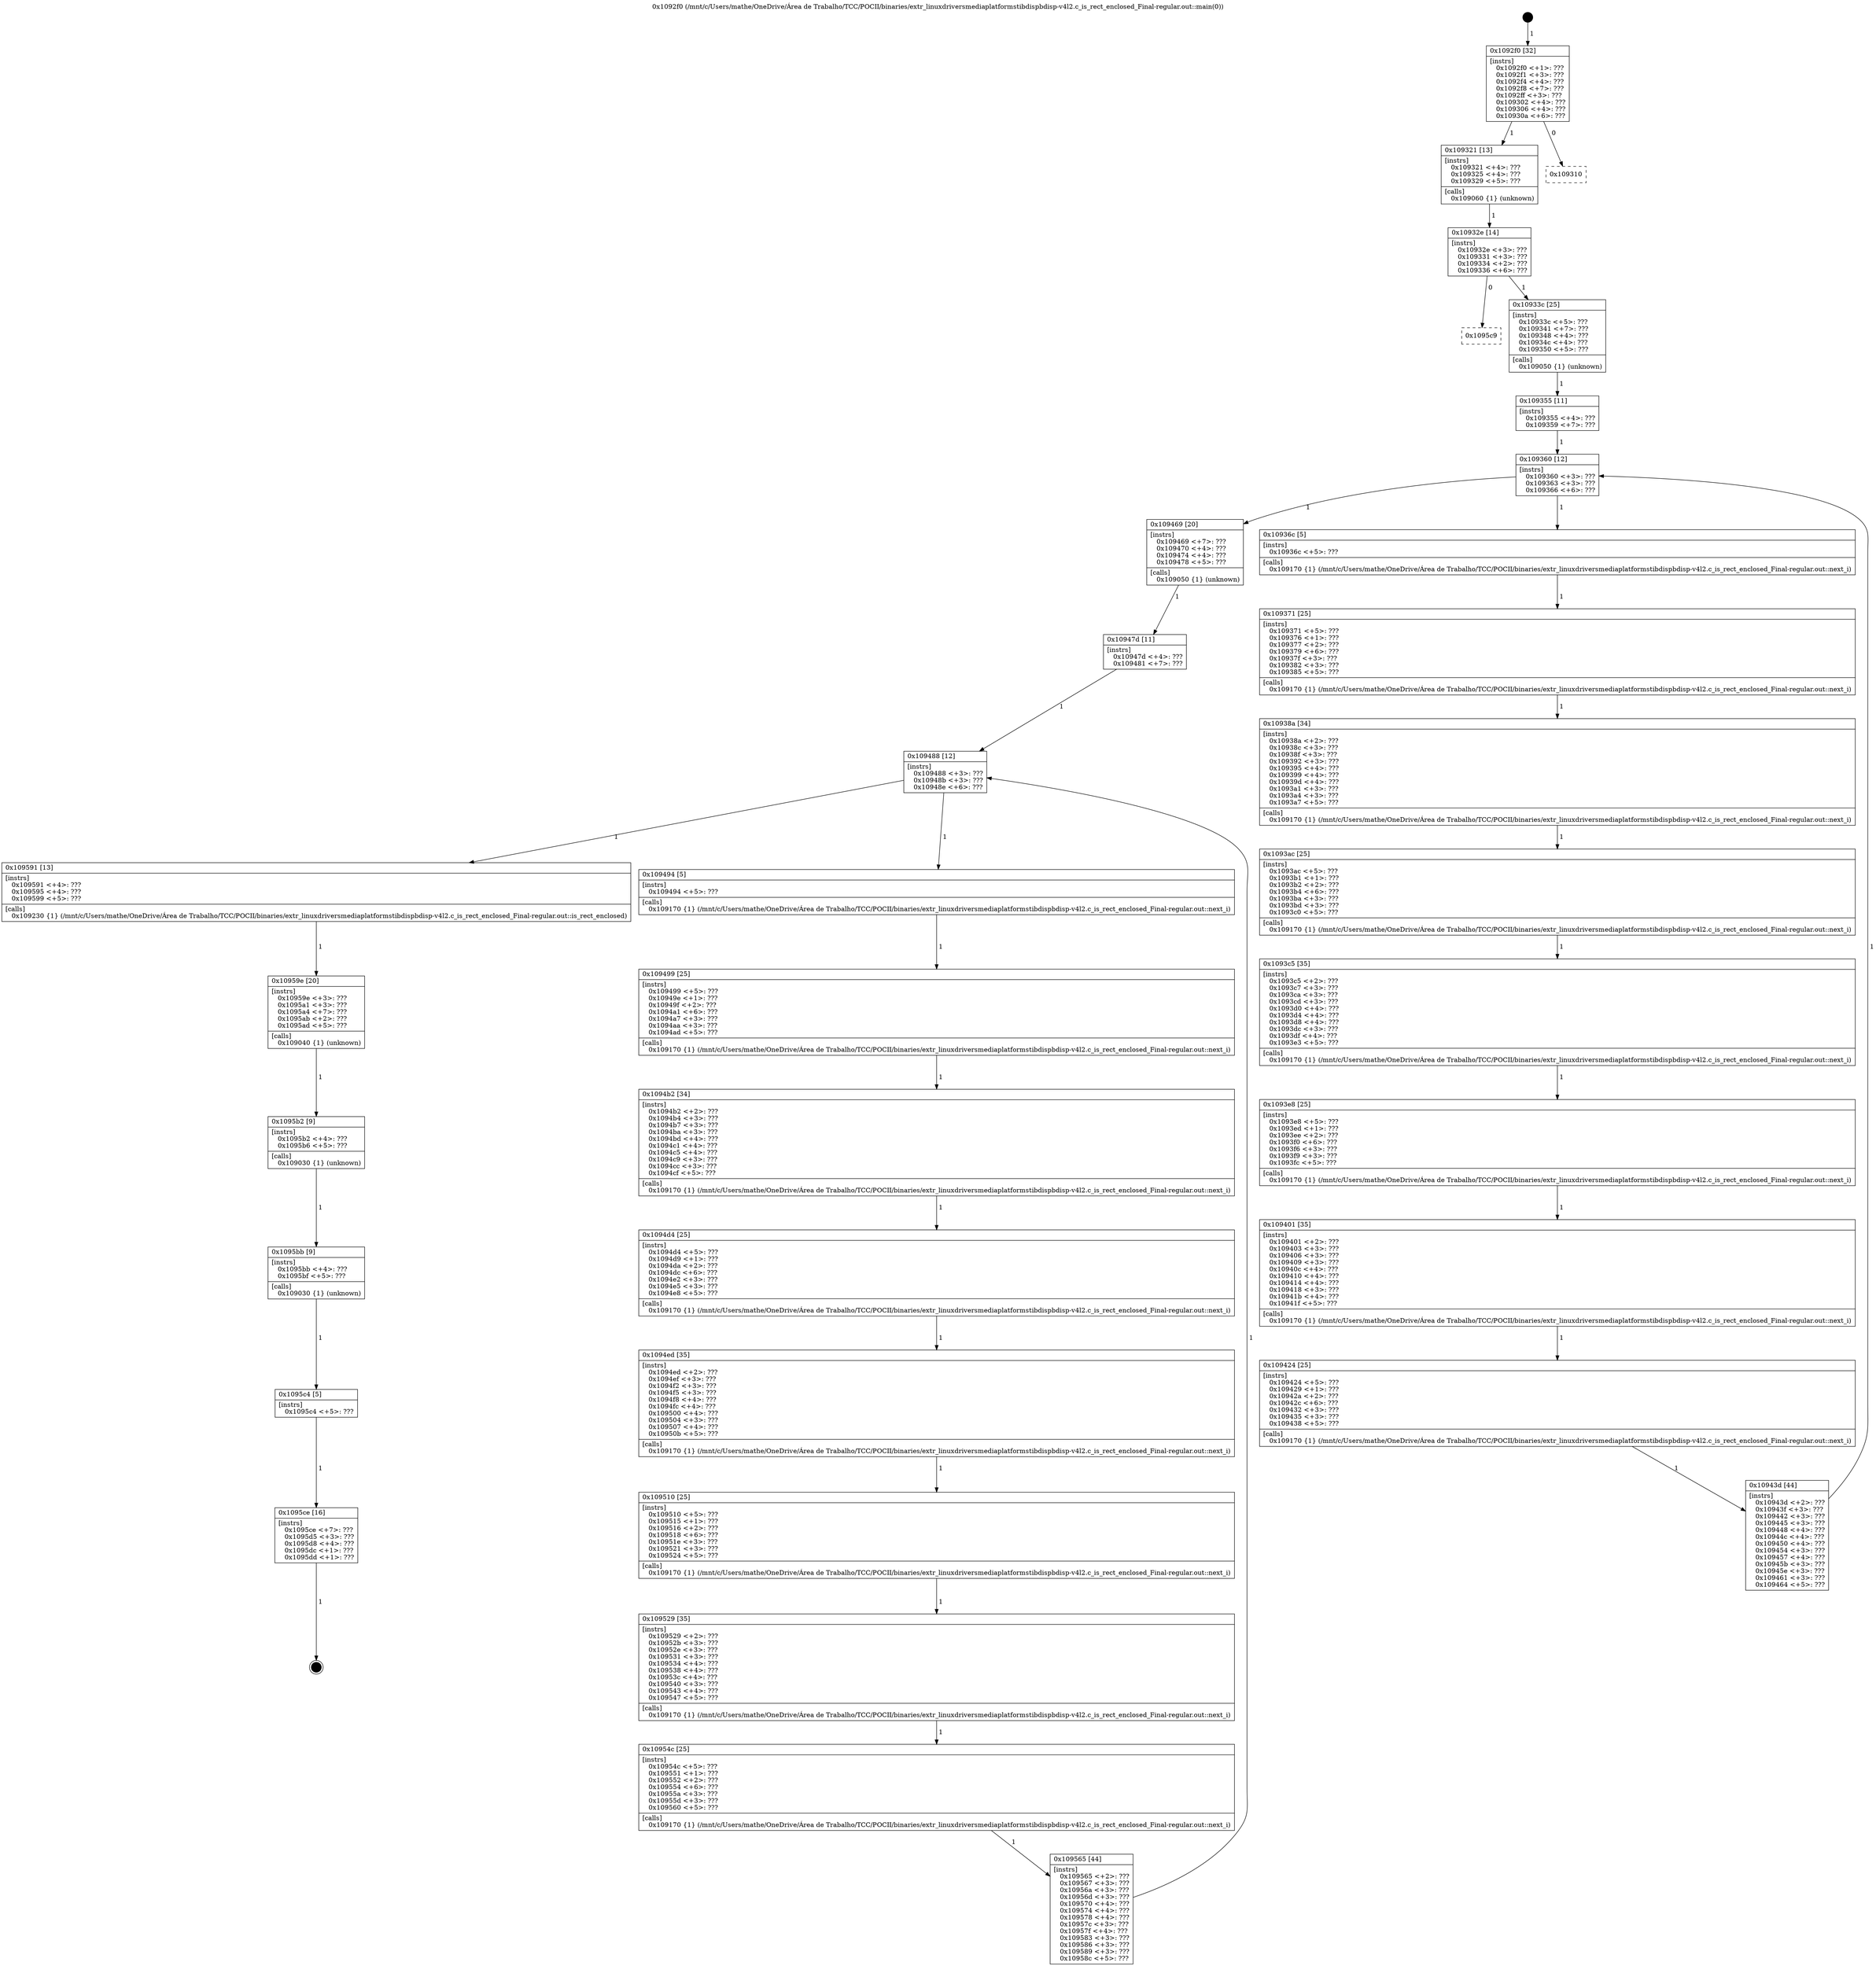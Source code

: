 digraph "0x1092f0" {
  label = "0x1092f0 (/mnt/c/Users/mathe/OneDrive/Área de Trabalho/TCC/POCII/binaries/extr_linuxdriversmediaplatformstibdispbdisp-v4l2.c_is_rect_enclosed_Final-regular.out::main(0))"
  labelloc = "t"
  node[shape=record]

  Entry [label="",width=0.3,height=0.3,shape=circle,fillcolor=black,style=filled]
  "0x1092f0" [label="{
     0x1092f0 [32]\l
     | [instrs]\l
     &nbsp;&nbsp;0x1092f0 \<+1\>: ???\l
     &nbsp;&nbsp;0x1092f1 \<+3\>: ???\l
     &nbsp;&nbsp;0x1092f4 \<+4\>: ???\l
     &nbsp;&nbsp;0x1092f8 \<+7\>: ???\l
     &nbsp;&nbsp;0x1092ff \<+3\>: ???\l
     &nbsp;&nbsp;0x109302 \<+4\>: ???\l
     &nbsp;&nbsp;0x109306 \<+4\>: ???\l
     &nbsp;&nbsp;0x10930a \<+6\>: ???\l
  }"]
  "0x109321" [label="{
     0x109321 [13]\l
     | [instrs]\l
     &nbsp;&nbsp;0x109321 \<+4\>: ???\l
     &nbsp;&nbsp;0x109325 \<+4\>: ???\l
     &nbsp;&nbsp;0x109329 \<+5\>: ???\l
     | [calls]\l
     &nbsp;&nbsp;0x109060 \{1\} (unknown)\l
  }"]
  "0x109310" [label="{
     0x109310\l
  }", style=dashed]
  "0x10932e" [label="{
     0x10932e [14]\l
     | [instrs]\l
     &nbsp;&nbsp;0x10932e \<+3\>: ???\l
     &nbsp;&nbsp;0x109331 \<+3\>: ???\l
     &nbsp;&nbsp;0x109334 \<+2\>: ???\l
     &nbsp;&nbsp;0x109336 \<+6\>: ???\l
  }"]
  "0x1095c9" [label="{
     0x1095c9\l
  }", style=dashed]
  "0x10933c" [label="{
     0x10933c [25]\l
     | [instrs]\l
     &nbsp;&nbsp;0x10933c \<+5\>: ???\l
     &nbsp;&nbsp;0x109341 \<+7\>: ???\l
     &nbsp;&nbsp;0x109348 \<+4\>: ???\l
     &nbsp;&nbsp;0x10934c \<+4\>: ???\l
     &nbsp;&nbsp;0x109350 \<+5\>: ???\l
     | [calls]\l
     &nbsp;&nbsp;0x109050 \{1\} (unknown)\l
  }"]
  Exit [label="",width=0.3,height=0.3,shape=circle,fillcolor=black,style=filled,peripheries=2]
  "0x109360" [label="{
     0x109360 [12]\l
     | [instrs]\l
     &nbsp;&nbsp;0x109360 \<+3\>: ???\l
     &nbsp;&nbsp;0x109363 \<+3\>: ???\l
     &nbsp;&nbsp;0x109366 \<+6\>: ???\l
  }"]
  "0x109469" [label="{
     0x109469 [20]\l
     | [instrs]\l
     &nbsp;&nbsp;0x109469 \<+7\>: ???\l
     &nbsp;&nbsp;0x109470 \<+4\>: ???\l
     &nbsp;&nbsp;0x109474 \<+4\>: ???\l
     &nbsp;&nbsp;0x109478 \<+5\>: ???\l
     | [calls]\l
     &nbsp;&nbsp;0x109050 \{1\} (unknown)\l
  }"]
  "0x10936c" [label="{
     0x10936c [5]\l
     | [instrs]\l
     &nbsp;&nbsp;0x10936c \<+5\>: ???\l
     | [calls]\l
     &nbsp;&nbsp;0x109170 \{1\} (/mnt/c/Users/mathe/OneDrive/Área de Trabalho/TCC/POCII/binaries/extr_linuxdriversmediaplatformstibdispbdisp-v4l2.c_is_rect_enclosed_Final-regular.out::next_i)\l
  }"]
  "0x109371" [label="{
     0x109371 [25]\l
     | [instrs]\l
     &nbsp;&nbsp;0x109371 \<+5\>: ???\l
     &nbsp;&nbsp;0x109376 \<+1\>: ???\l
     &nbsp;&nbsp;0x109377 \<+2\>: ???\l
     &nbsp;&nbsp;0x109379 \<+6\>: ???\l
     &nbsp;&nbsp;0x10937f \<+3\>: ???\l
     &nbsp;&nbsp;0x109382 \<+3\>: ???\l
     &nbsp;&nbsp;0x109385 \<+5\>: ???\l
     | [calls]\l
     &nbsp;&nbsp;0x109170 \{1\} (/mnt/c/Users/mathe/OneDrive/Área de Trabalho/TCC/POCII/binaries/extr_linuxdriversmediaplatformstibdispbdisp-v4l2.c_is_rect_enclosed_Final-regular.out::next_i)\l
  }"]
  "0x10938a" [label="{
     0x10938a [34]\l
     | [instrs]\l
     &nbsp;&nbsp;0x10938a \<+2\>: ???\l
     &nbsp;&nbsp;0x10938c \<+3\>: ???\l
     &nbsp;&nbsp;0x10938f \<+3\>: ???\l
     &nbsp;&nbsp;0x109392 \<+3\>: ???\l
     &nbsp;&nbsp;0x109395 \<+4\>: ???\l
     &nbsp;&nbsp;0x109399 \<+4\>: ???\l
     &nbsp;&nbsp;0x10939d \<+4\>: ???\l
     &nbsp;&nbsp;0x1093a1 \<+3\>: ???\l
     &nbsp;&nbsp;0x1093a4 \<+3\>: ???\l
     &nbsp;&nbsp;0x1093a7 \<+5\>: ???\l
     | [calls]\l
     &nbsp;&nbsp;0x109170 \{1\} (/mnt/c/Users/mathe/OneDrive/Área de Trabalho/TCC/POCII/binaries/extr_linuxdriversmediaplatformstibdispbdisp-v4l2.c_is_rect_enclosed_Final-regular.out::next_i)\l
  }"]
  "0x1093ac" [label="{
     0x1093ac [25]\l
     | [instrs]\l
     &nbsp;&nbsp;0x1093ac \<+5\>: ???\l
     &nbsp;&nbsp;0x1093b1 \<+1\>: ???\l
     &nbsp;&nbsp;0x1093b2 \<+2\>: ???\l
     &nbsp;&nbsp;0x1093b4 \<+6\>: ???\l
     &nbsp;&nbsp;0x1093ba \<+3\>: ???\l
     &nbsp;&nbsp;0x1093bd \<+3\>: ???\l
     &nbsp;&nbsp;0x1093c0 \<+5\>: ???\l
     | [calls]\l
     &nbsp;&nbsp;0x109170 \{1\} (/mnt/c/Users/mathe/OneDrive/Área de Trabalho/TCC/POCII/binaries/extr_linuxdriversmediaplatformstibdispbdisp-v4l2.c_is_rect_enclosed_Final-regular.out::next_i)\l
  }"]
  "0x1093c5" [label="{
     0x1093c5 [35]\l
     | [instrs]\l
     &nbsp;&nbsp;0x1093c5 \<+2\>: ???\l
     &nbsp;&nbsp;0x1093c7 \<+3\>: ???\l
     &nbsp;&nbsp;0x1093ca \<+3\>: ???\l
     &nbsp;&nbsp;0x1093cd \<+3\>: ???\l
     &nbsp;&nbsp;0x1093d0 \<+4\>: ???\l
     &nbsp;&nbsp;0x1093d4 \<+4\>: ???\l
     &nbsp;&nbsp;0x1093d8 \<+4\>: ???\l
     &nbsp;&nbsp;0x1093dc \<+3\>: ???\l
     &nbsp;&nbsp;0x1093df \<+4\>: ???\l
     &nbsp;&nbsp;0x1093e3 \<+5\>: ???\l
     | [calls]\l
     &nbsp;&nbsp;0x109170 \{1\} (/mnt/c/Users/mathe/OneDrive/Área de Trabalho/TCC/POCII/binaries/extr_linuxdriversmediaplatformstibdispbdisp-v4l2.c_is_rect_enclosed_Final-regular.out::next_i)\l
  }"]
  "0x1093e8" [label="{
     0x1093e8 [25]\l
     | [instrs]\l
     &nbsp;&nbsp;0x1093e8 \<+5\>: ???\l
     &nbsp;&nbsp;0x1093ed \<+1\>: ???\l
     &nbsp;&nbsp;0x1093ee \<+2\>: ???\l
     &nbsp;&nbsp;0x1093f0 \<+6\>: ???\l
     &nbsp;&nbsp;0x1093f6 \<+3\>: ???\l
     &nbsp;&nbsp;0x1093f9 \<+3\>: ???\l
     &nbsp;&nbsp;0x1093fc \<+5\>: ???\l
     | [calls]\l
     &nbsp;&nbsp;0x109170 \{1\} (/mnt/c/Users/mathe/OneDrive/Área de Trabalho/TCC/POCII/binaries/extr_linuxdriversmediaplatformstibdispbdisp-v4l2.c_is_rect_enclosed_Final-regular.out::next_i)\l
  }"]
  "0x109401" [label="{
     0x109401 [35]\l
     | [instrs]\l
     &nbsp;&nbsp;0x109401 \<+2\>: ???\l
     &nbsp;&nbsp;0x109403 \<+3\>: ???\l
     &nbsp;&nbsp;0x109406 \<+3\>: ???\l
     &nbsp;&nbsp;0x109409 \<+3\>: ???\l
     &nbsp;&nbsp;0x10940c \<+4\>: ???\l
     &nbsp;&nbsp;0x109410 \<+4\>: ???\l
     &nbsp;&nbsp;0x109414 \<+4\>: ???\l
     &nbsp;&nbsp;0x109418 \<+3\>: ???\l
     &nbsp;&nbsp;0x10941b \<+4\>: ???\l
     &nbsp;&nbsp;0x10941f \<+5\>: ???\l
     | [calls]\l
     &nbsp;&nbsp;0x109170 \{1\} (/mnt/c/Users/mathe/OneDrive/Área de Trabalho/TCC/POCII/binaries/extr_linuxdriversmediaplatformstibdispbdisp-v4l2.c_is_rect_enclosed_Final-regular.out::next_i)\l
  }"]
  "0x109424" [label="{
     0x109424 [25]\l
     | [instrs]\l
     &nbsp;&nbsp;0x109424 \<+5\>: ???\l
     &nbsp;&nbsp;0x109429 \<+1\>: ???\l
     &nbsp;&nbsp;0x10942a \<+2\>: ???\l
     &nbsp;&nbsp;0x10942c \<+6\>: ???\l
     &nbsp;&nbsp;0x109432 \<+3\>: ???\l
     &nbsp;&nbsp;0x109435 \<+3\>: ???\l
     &nbsp;&nbsp;0x109438 \<+5\>: ???\l
     | [calls]\l
     &nbsp;&nbsp;0x109170 \{1\} (/mnt/c/Users/mathe/OneDrive/Área de Trabalho/TCC/POCII/binaries/extr_linuxdriversmediaplatformstibdispbdisp-v4l2.c_is_rect_enclosed_Final-regular.out::next_i)\l
  }"]
  "0x10943d" [label="{
     0x10943d [44]\l
     | [instrs]\l
     &nbsp;&nbsp;0x10943d \<+2\>: ???\l
     &nbsp;&nbsp;0x10943f \<+3\>: ???\l
     &nbsp;&nbsp;0x109442 \<+3\>: ???\l
     &nbsp;&nbsp;0x109445 \<+3\>: ???\l
     &nbsp;&nbsp;0x109448 \<+4\>: ???\l
     &nbsp;&nbsp;0x10944c \<+4\>: ???\l
     &nbsp;&nbsp;0x109450 \<+4\>: ???\l
     &nbsp;&nbsp;0x109454 \<+3\>: ???\l
     &nbsp;&nbsp;0x109457 \<+4\>: ???\l
     &nbsp;&nbsp;0x10945b \<+3\>: ???\l
     &nbsp;&nbsp;0x10945e \<+3\>: ???\l
     &nbsp;&nbsp;0x109461 \<+3\>: ???\l
     &nbsp;&nbsp;0x109464 \<+5\>: ???\l
  }"]
  "0x109355" [label="{
     0x109355 [11]\l
     | [instrs]\l
     &nbsp;&nbsp;0x109355 \<+4\>: ???\l
     &nbsp;&nbsp;0x109359 \<+7\>: ???\l
  }"]
  "0x109488" [label="{
     0x109488 [12]\l
     | [instrs]\l
     &nbsp;&nbsp;0x109488 \<+3\>: ???\l
     &nbsp;&nbsp;0x10948b \<+3\>: ???\l
     &nbsp;&nbsp;0x10948e \<+6\>: ???\l
  }"]
  "0x109591" [label="{
     0x109591 [13]\l
     | [instrs]\l
     &nbsp;&nbsp;0x109591 \<+4\>: ???\l
     &nbsp;&nbsp;0x109595 \<+4\>: ???\l
     &nbsp;&nbsp;0x109599 \<+5\>: ???\l
     | [calls]\l
     &nbsp;&nbsp;0x109230 \{1\} (/mnt/c/Users/mathe/OneDrive/Área de Trabalho/TCC/POCII/binaries/extr_linuxdriversmediaplatformstibdispbdisp-v4l2.c_is_rect_enclosed_Final-regular.out::is_rect_enclosed)\l
  }"]
  "0x109494" [label="{
     0x109494 [5]\l
     | [instrs]\l
     &nbsp;&nbsp;0x109494 \<+5\>: ???\l
     | [calls]\l
     &nbsp;&nbsp;0x109170 \{1\} (/mnt/c/Users/mathe/OneDrive/Área de Trabalho/TCC/POCII/binaries/extr_linuxdriversmediaplatformstibdispbdisp-v4l2.c_is_rect_enclosed_Final-regular.out::next_i)\l
  }"]
  "0x109499" [label="{
     0x109499 [25]\l
     | [instrs]\l
     &nbsp;&nbsp;0x109499 \<+5\>: ???\l
     &nbsp;&nbsp;0x10949e \<+1\>: ???\l
     &nbsp;&nbsp;0x10949f \<+2\>: ???\l
     &nbsp;&nbsp;0x1094a1 \<+6\>: ???\l
     &nbsp;&nbsp;0x1094a7 \<+3\>: ???\l
     &nbsp;&nbsp;0x1094aa \<+3\>: ???\l
     &nbsp;&nbsp;0x1094ad \<+5\>: ???\l
     | [calls]\l
     &nbsp;&nbsp;0x109170 \{1\} (/mnt/c/Users/mathe/OneDrive/Área de Trabalho/TCC/POCII/binaries/extr_linuxdriversmediaplatformstibdispbdisp-v4l2.c_is_rect_enclosed_Final-regular.out::next_i)\l
  }"]
  "0x1094b2" [label="{
     0x1094b2 [34]\l
     | [instrs]\l
     &nbsp;&nbsp;0x1094b2 \<+2\>: ???\l
     &nbsp;&nbsp;0x1094b4 \<+3\>: ???\l
     &nbsp;&nbsp;0x1094b7 \<+3\>: ???\l
     &nbsp;&nbsp;0x1094ba \<+3\>: ???\l
     &nbsp;&nbsp;0x1094bd \<+4\>: ???\l
     &nbsp;&nbsp;0x1094c1 \<+4\>: ???\l
     &nbsp;&nbsp;0x1094c5 \<+4\>: ???\l
     &nbsp;&nbsp;0x1094c9 \<+3\>: ???\l
     &nbsp;&nbsp;0x1094cc \<+3\>: ???\l
     &nbsp;&nbsp;0x1094cf \<+5\>: ???\l
     | [calls]\l
     &nbsp;&nbsp;0x109170 \{1\} (/mnt/c/Users/mathe/OneDrive/Área de Trabalho/TCC/POCII/binaries/extr_linuxdriversmediaplatformstibdispbdisp-v4l2.c_is_rect_enclosed_Final-regular.out::next_i)\l
  }"]
  "0x1094d4" [label="{
     0x1094d4 [25]\l
     | [instrs]\l
     &nbsp;&nbsp;0x1094d4 \<+5\>: ???\l
     &nbsp;&nbsp;0x1094d9 \<+1\>: ???\l
     &nbsp;&nbsp;0x1094da \<+2\>: ???\l
     &nbsp;&nbsp;0x1094dc \<+6\>: ???\l
     &nbsp;&nbsp;0x1094e2 \<+3\>: ???\l
     &nbsp;&nbsp;0x1094e5 \<+3\>: ???\l
     &nbsp;&nbsp;0x1094e8 \<+5\>: ???\l
     | [calls]\l
     &nbsp;&nbsp;0x109170 \{1\} (/mnt/c/Users/mathe/OneDrive/Área de Trabalho/TCC/POCII/binaries/extr_linuxdriversmediaplatformstibdispbdisp-v4l2.c_is_rect_enclosed_Final-regular.out::next_i)\l
  }"]
  "0x1094ed" [label="{
     0x1094ed [35]\l
     | [instrs]\l
     &nbsp;&nbsp;0x1094ed \<+2\>: ???\l
     &nbsp;&nbsp;0x1094ef \<+3\>: ???\l
     &nbsp;&nbsp;0x1094f2 \<+3\>: ???\l
     &nbsp;&nbsp;0x1094f5 \<+3\>: ???\l
     &nbsp;&nbsp;0x1094f8 \<+4\>: ???\l
     &nbsp;&nbsp;0x1094fc \<+4\>: ???\l
     &nbsp;&nbsp;0x109500 \<+4\>: ???\l
     &nbsp;&nbsp;0x109504 \<+3\>: ???\l
     &nbsp;&nbsp;0x109507 \<+4\>: ???\l
     &nbsp;&nbsp;0x10950b \<+5\>: ???\l
     | [calls]\l
     &nbsp;&nbsp;0x109170 \{1\} (/mnt/c/Users/mathe/OneDrive/Área de Trabalho/TCC/POCII/binaries/extr_linuxdriversmediaplatformstibdispbdisp-v4l2.c_is_rect_enclosed_Final-regular.out::next_i)\l
  }"]
  "0x109510" [label="{
     0x109510 [25]\l
     | [instrs]\l
     &nbsp;&nbsp;0x109510 \<+5\>: ???\l
     &nbsp;&nbsp;0x109515 \<+1\>: ???\l
     &nbsp;&nbsp;0x109516 \<+2\>: ???\l
     &nbsp;&nbsp;0x109518 \<+6\>: ???\l
     &nbsp;&nbsp;0x10951e \<+3\>: ???\l
     &nbsp;&nbsp;0x109521 \<+3\>: ???\l
     &nbsp;&nbsp;0x109524 \<+5\>: ???\l
     | [calls]\l
     &nbsp;&nbsp;0x109170 \{1\} (/mnt/c/Users/mathe/OneDrive/Área de Trabalho/TCC/POCII/binaries/extr_linuxdriversmediaplatformstibdispbdisp-v4l2.c_is_rect_enclosed_Final-regular.out::next_i)\l
  }"]
  "0x109529" [label="{
     0x109529 [35]\l
     | [instrs]\l
     &nbsp;&nbsp;0x109529 \<+2\>: ???\l
     &nbsp;&nbsp;0x10952b \<+3\>: ???\l
     &nbsp;&nbsp;0x10952e \<+3\>: ???\l
     &nbsp;&nbsp;0x109531 \<+3\>: ???\l
     &nbsp;&nbsp;0x109534 \<+4\>: ???\l
     &nbsp;&nbsp;0x109538 \<+4\>: ???\l
     &nbsp;&nbsp;0x10953c \<+4\>: ???\l
     &nbsp;&nbsp;0x109540 \<+3\>: ???\l
     &nbsp;&nbsp;0x109543 \<+4\>: ???\l
     &nbsp;&nbsp;0x109547 \<+5\>: ???\l
     | [calls]\l
     &nbsp;&nbsp;0x109170 \{1\} (/mnt/c/Users/mathe/OneDrive/Área de Trabalho/TCC/POCII/binaries/extr_linuxdriversmediaplatformstibdispbdisp-v4l2.c_is_rect_enclosed_Final-regular.out::next_i)\l
  }"]
  "0x10954c" [label="{
     0x10954c [25]\l
     | [instrs]\l
     &nbsp;&nbsp;0x10954c \<+5\>: ???\l
     &nbsp;&nbsp;0x109551 \<+1\>: ???\l
     &nbsp;&nbsp;0x109552 \<+2\>: ???\l
     &nbsp;&nbsp;0x109554 \<+6\>: ???\l
     &nbsp;&nbsp;0x10955a \<+3\>: ???\l
     &nbsp;&nbsp;0x10955d \<+3\>: ???\l
     &nbsp;&nbsp;0x109560 \<+5\>: ???\l
     | [calls]\l
     &nbsp;&nbsp;0x109170 \{1\} (/mnt/c/Users/mathe/OneDrive/Área de Trabalho/TCC/POCII/binaries/extr_linuxdriversmediaplatformstibdispbdisp-v4l2.c_is_rect_enclosed_Final-regular.out::next_i)\l
  }"]
  "0x109565" [label="{
     0x109565 [44]\l
     | [instrs]\l
     &nbsp;&nbsp;0x109565 \<+2\>: ???\l
     &nbsp;&nbsp;0x109567 \<+3\>: ???\l
     &nbsp;&nbsp;0x10956a \<+3\>: ???\l
     &nbsp;&nbsp;0x10956d \<+3\>: ???\l
     &nbsp;&nbsp;0x109570 \<+4\>: ???\l
     &nbsp;&nbsp;0x109574 \<+4\>: ???\l
     &nbsp;&nbsp;0x109578 \<+4\>: ???\l
     &nbsp;&nbsp;0x10957c \<+3\>: ???\l
     &nbsp;&nbsp;0x10957f \<+4\>: ???\l
     &nbsp;&nbsp;0x109583 \<+3\>: ???\l
     &nbsp;&nbsp;0x109586 \<+3\>: ???\l
     &nbsp;&nbsp;0x109589 \<+3\>: ???\l
     &nbsp;&nbsp;0x10958c \<+5\>: ???\l
  }"]
  "0x10947d" [label="{
     0x10947d [11]\l
     | [instrs]\l
     &nbsp;&nbsp;0x10947d \<+4\>: ???\l
     &nbsp;&nbsp;0x109481 \<+7\>: ???\l
  }"]
  "0x10959e" [label="{
     0x10959e [20]\l
     | [instrs]\l
     &nbsp;&nbsp;0x10959e \<+3\>: ???\l
     &nbsp;&nbsp;0x1095a1 \<+3\>: ???\l
     &nbsp;&nbsp;0x1095a4 \<+7\>: ???\l
     &nbsp;&nbsp;0x1095ab \<+2\>: ???\l
     &nbsp;&nbsp;0x1095ad \<+5\>: ???\l
     | [calls]\l
     &nbsp;&nbsp;0x109040 \{1\} (unknown)\l
  }"]
  "0x1095b2" [label="{
     0x1095b2 [9]\l
     | [instrs]\l
     &nbsp;&nbsp;0x1095b2 \<+4\>: ???\l
     &nbsp;&nbsp;0x1095b6 \<+5\>: ???\l
     | [calls]\l
     &nbsp;&nbsp;0x109030 \{1\} (unknown)\l
  }"]
  "0x1095bb" [label="{
     0x1095bb [9]\l
     | [instrs]\l
     &nbsp;&nbsp;0x1095bb \<+4\>: ???\l
     &nbsp;&nbsp;0x1095bf \<+5\>: ???\l
     | [calls]\l
     &nbsp;&nbsp;0x109030 \{1\} (unknown)\l
  }"]
  "0x1095c4" [label="{
     0x1095c4 [5]\l
     | [instrs]\l
     &nbsp;&nbsp;0x1095c4 \<+5\>: ???\l
  }"]
  "0x1095ce" [label="{
     0x1095ce [16]\l
     | [instrs]\l
     &nbsp;&nbsp;0x1095ce \<+7\>: ???\l
     &nbsp;&nbsp;0x1095d5 \<+3\>: ???\l
     &nbsp;&nbsp;0x1095d8 \<+4\>: ???\l
     &nbsp;&nbsp;0x1095dc \<+1\>: ???\l
     &nbsp;&nbsp;0x1095dd \<+1\>: ???\l
  }"]
  Entry -> "0x1092f0" [label=" 1"]
  "0x1092f0" -> "0x109321" [label=" 1"]
  "0x1092f0" -> "0x109310" [label=" 0"]
  "0x109321" -> "0x10932e" [label=" 1"]
  "0x10932e" -> "0x1095c9" [label=" 0"]
  "0x10932e" -> "0x10933c" [label=" 1"]
  "0x1095ce" -> Exit [label=" 1"]
  "0x10933c" -> "0x109355" [label=" 1"]
  "0x109360" -> "0x109469" [label=" 1"]
  "0x109360" -> "0x10936c" [label=" 1"]
  "0x10936c" -> "0x109371" [label=" 1"]
  "0x109371" -> "0x10938a" [label=" 1"]
  "0x10938a" -> "0x1093ac" [label=" 1"]
  "0x1093ac" -> "0x1093c5" [label=" 1"]
  "0x1093c5" -> "0x1093e8" [label=" 1"]
  "0x1093e8" -> "0x109401" [label=" 1"]
  "0x109401" -> "0x109424" [label=" 1"]
  "0x109424" -> "0x10943d" [label=" 1"]
  "0x109355" -> "0x109360" [label=" 1"]
  "0x10943d" -> "0x109360" [label=" 1"]
  "0x109469" -> "0x10947d" [label=" 1"]
  "0x109488" -> "0x109591" [label=" 1"]
  "0x109488" -> "0x109494" [label=" 1"]
  "0x109494" -> "0x109499" [label=" 1"]
  "0x109499" -> "0x1094b2" [label=" 1"]
  "0x1094b2" -> "0x1094d4" [label=" 1"]
  "0x1094d4" -> "0x1094ed" [label=" 1"]
  "0x1094ed" -> "0x109510" [label=" 1"]
  "0x109510" -> "0x109529" [label=" 1"]
  "0x109529" -> "0x10954c" [label=" 1"]
  "0x10954c" -> "0x109565" [label=" 1"]
  "0x10947d" -> "0x109488" [label=" 1"]
  "0x109565" -> "0x109488" [label=" 1"]
  "0x109591" -> "0x10959e" [label=" 1"]
  "0x10959e" -> "0x1095b2" [label=" 1"]
  "0x1095b2" -> "0x1095bb" [label=" 1"]
  "0x1095bb" -> "0x1095c4" [label=" 1"]
  "0x1095c4" -> "0x1095ce" [label=" 1"]
}

